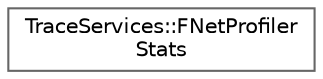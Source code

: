 digraph "Graphical Class Hierarchy"
{
 // INTERACTIVE_SVG=YES
 // LATEX_PDF_SIZE
  bgcolor="transparent";
  edge [fontname=Helvetica,fontsize=10,labelfontname=Helvetica,labelfontsize=10];
  node [fontname=Helvetica,fontsize=10,shape=box,height=0.2,width=0.4];
  rankdir="LR";
  Node0 [id="Node000000",label="TraceServices::FNetProfiler\lStats",height=0.2,width=0.4,color="grey40", fillcolor="white", style="filled",URL="$dc/d32/structTraceServices_1_1FNetProfilerStats.html",tooltip=" "];
}
